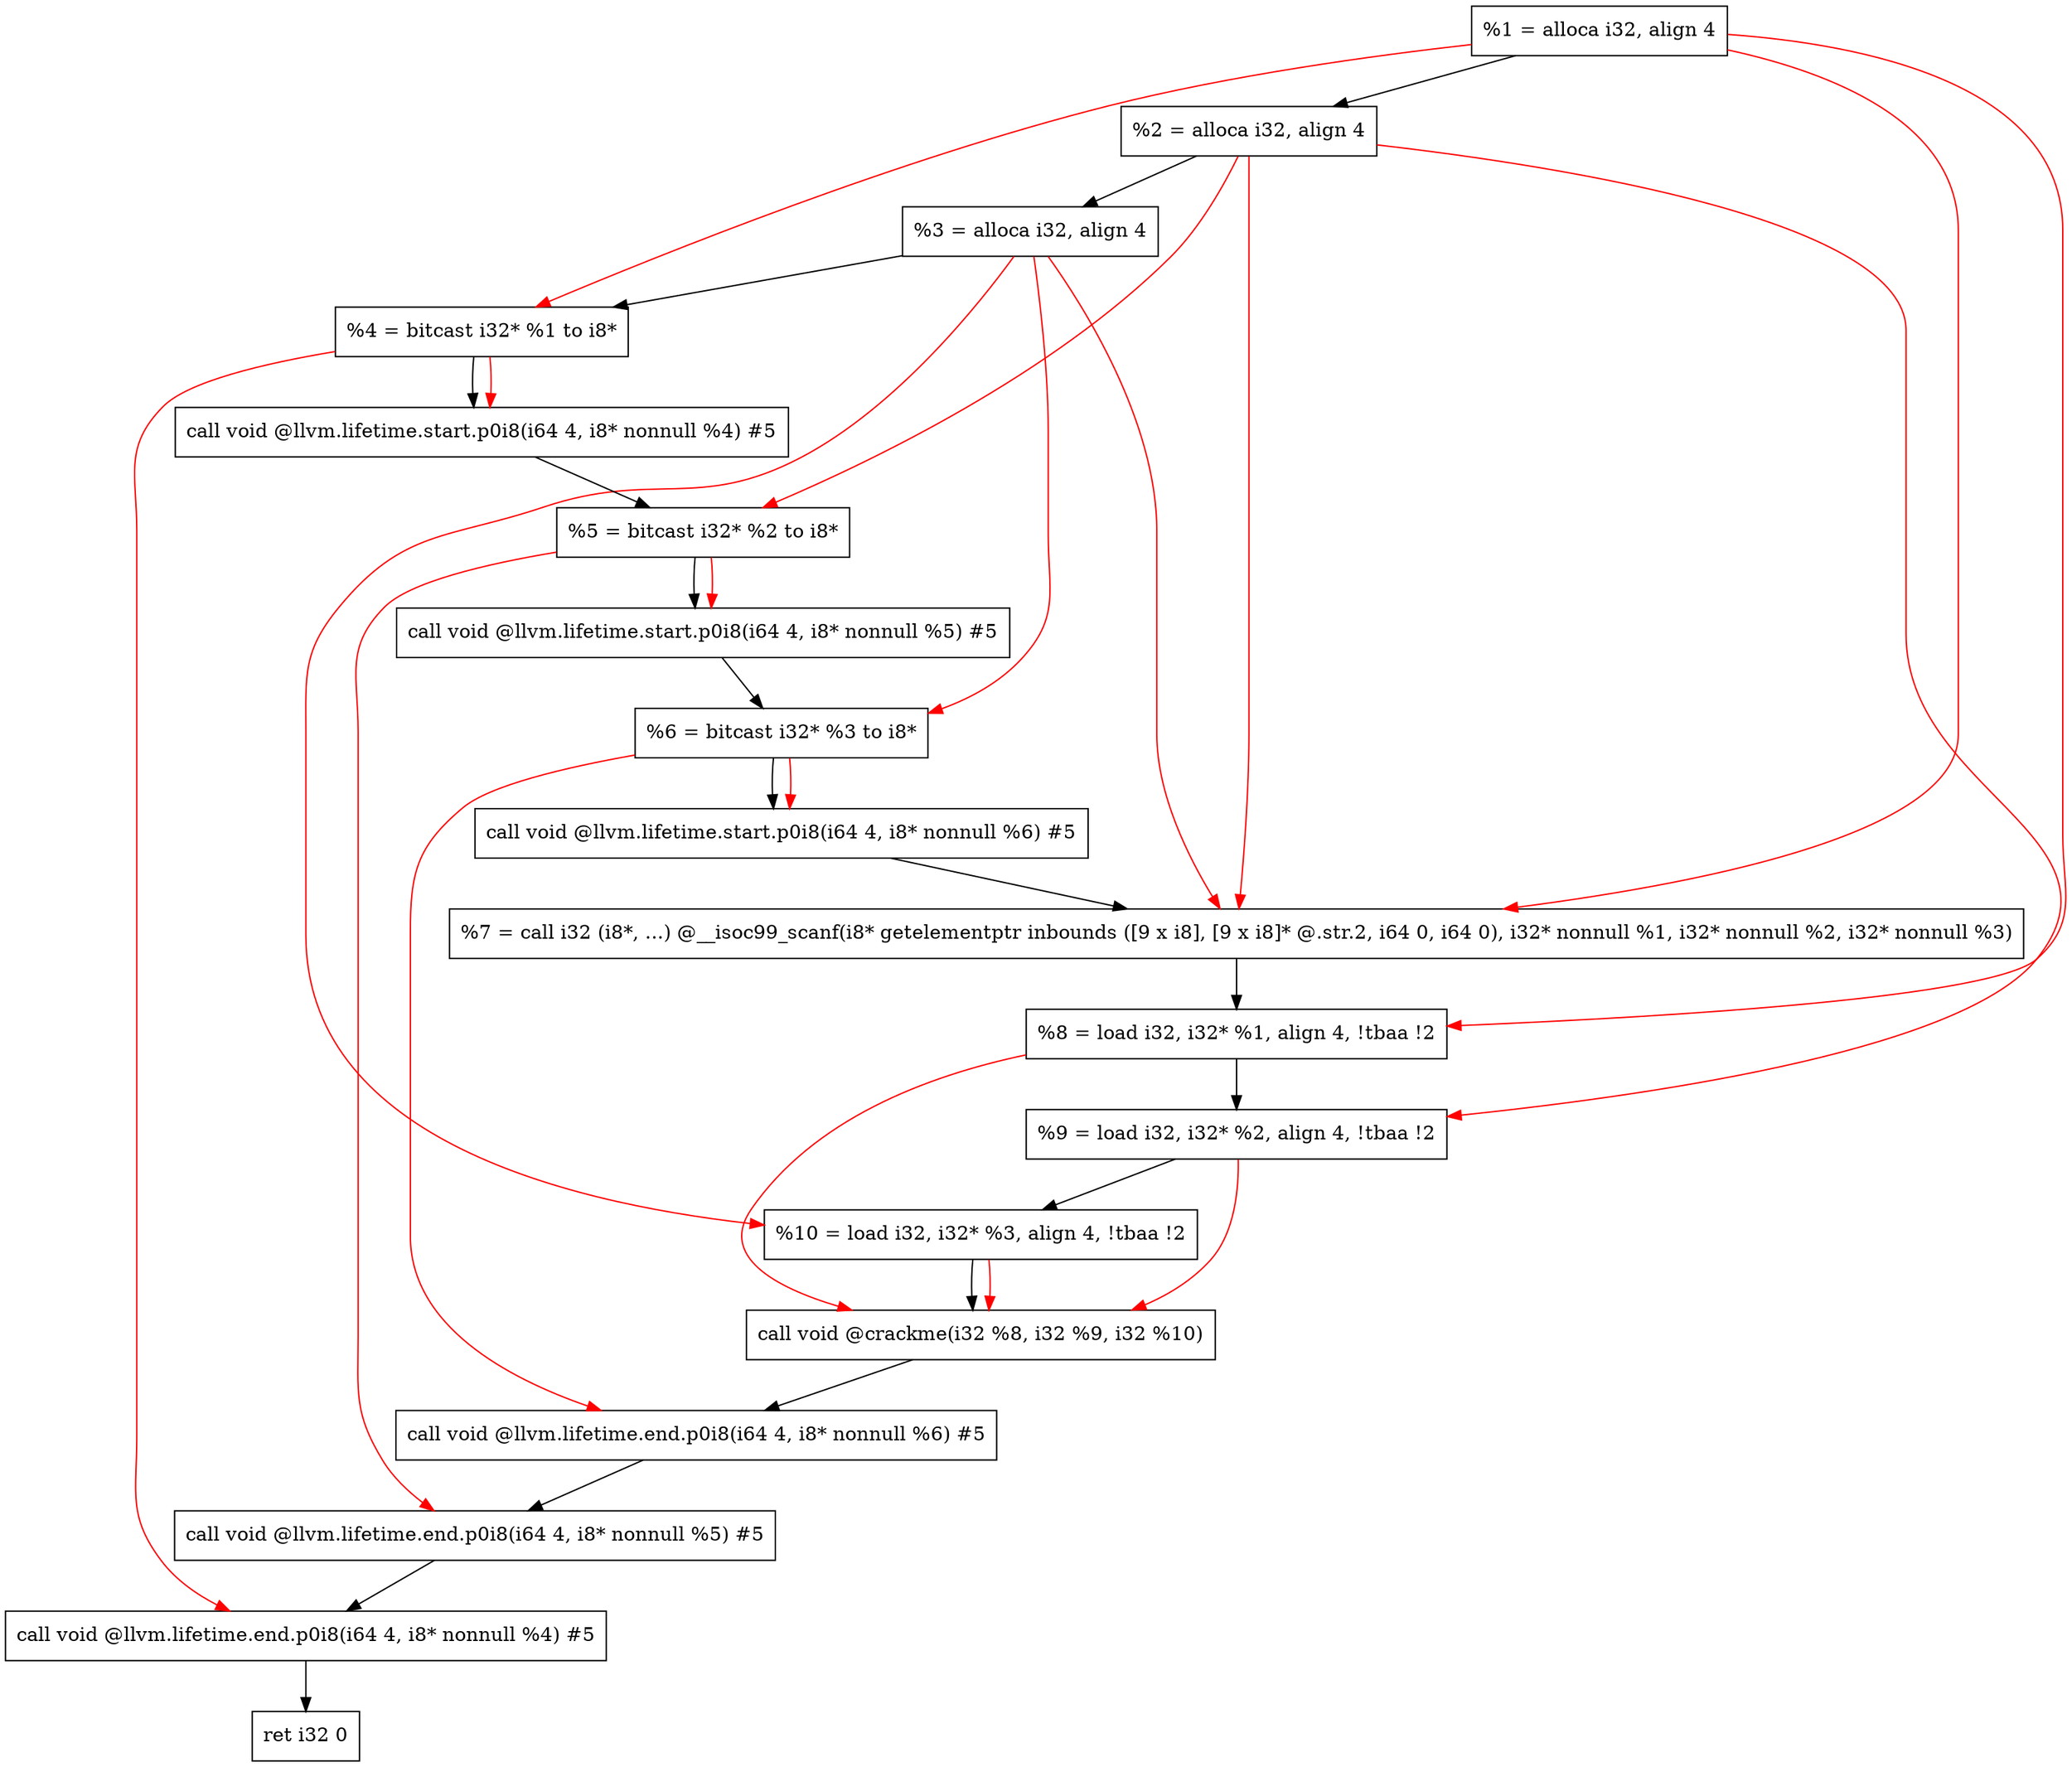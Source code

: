 digraph "DFG for'main' function" {
	Node0x14a6ac8[shape=record, label="  %1 = alloca i32, align 4"];
	Node0x14a6b48[shape=record, label="  %2 = alloca i32, align 4"];
	Node0x14a6bd8[shape=record, label="  %3 = alloca i32, align 4"];
	Node0x14a6c38[shape=record, label="  %4 = bitcast i32* %1 to i8*"];
	Node0x14a70b8[shape=record, label="  call void @llvm.lifetime.start.p0i8(i64 4, i8* nonnull %4) #5"];
	Node0x14a7198[shape=record, label="  %5 = bitcast i32* %2 to i8*"];
	Node0x14a7298[shape=record, label="  call void @llvm.lifetime.start.p0i8(i64 4, i8* nonnull %5) #5"];
	Node0x14a7358[shape=record, label="  %6 = bitcast i32* %3 to i8*"];
	Node0x14a7408[shape=record, label="  call void @llvm.lifetime.start.p0i8(i64 4, i8* nonnull %6) #5"];
	Node0x14a7668[shape=record, label="  %7 = call i32 (i8*, ...) @__isoc99_scanf(i8* getelementptr inbounds ([9 x i8], [9 x i8]* @.str.2, i64 0, i64 0), i32* nonnull %1, i32* nonnull %2, i32* nonnull %3)"];
	Node0x14a7728[shape=record, label="  %8 = load i32, i32* %1, align 4, !tbaa !2"];
	Node0x14a7888[shape=record, label="  %9 = load i32, i32* %2, align 4, !tbaa !2"];
	Node0x14a78e8[shape=record, label="  %10 = load i32, i32* %3, align 4, !tbaa !2"];
	Node0x14ab570[shape=record, label="  call void @crackme(i32 %8, i32 %9, i32 %10)"];
	Node0x14ab778[shape=record, label="  call void @llvm.lifetime.end.p0i8(i64 4, i8* nonnull %6) #5"];
	Node0x14ab8d8[shape=record, label="  call void @llvm.lifetime.end.p0i8(i64 4, i8* nonnull %5) #5"];
	Node0x14ab9e8[shape=record, label="  call void @llvm.lifetime.end.p0i8(i64 4, i8* nonnull %4) #5"];
	Node0x14abaa8[shape=record, label="  ret i32 0"];
	Node0x14a6ac8 -> Node0x14a6b48;
	Node0x14a6b48 -> Node0x14a6bd8;
	Node0x14a6bd8 -> Node0x14a6c38;
	Node0x14a6c38 -> Node0x14a70b8;
	Node0x14a70b8 -> Node0x14a7198;
	Node0x14a7198 -> Node0x14a7298;
	Node0x14a7298 -> Node0x14a7358;
	Node0x14a7358 -> Node0x14a7408;
	Node0x14a7408 -> Node0x14a7668;
	Node0x14a7668 -> Node0x14a7728;
	Node0x14a7728 -> Node0x14a7888;
	Node0x14a7888 -> Node0x14a78e8;
	Node0x14a78e8 -> Node0x14ab570;
	Node0x14ab570 -> Node0x14ab778;
	Node0x14ab778 -> Node0x14ab8d8;
	Node0x14ab8d8 -> Node0x14ab9e8;
	Node0x14ab9e8 -> Node0x14abaa8;
edge [color=red]
	Node0x14a6ac8 -> Node0x14a6c38;
	Node0x14a6c38 -> Node0x14a70b8;
	Node0x14a6b48 -> Node0x14a7198;
	Node0x14a7198 -> Node0x14a7298;
	Node0x14a6bd8 -> Node0x14a7358;
	Node0x14a7358 -> Node0x14a7408;
	Node0x14a6ac8 -> Node0x14a7668;
	Node0x14a6b48 -> Node0x14a7668;
	Node0x14a6bd8 -> Node0x14a7668;
	Node0x14a6ac8 -> Node0x14a7728;
	Node0x14a6b48 -> Node0x14a7888;
	Node0x14a6bd8 -> Node0x14a78e8;
	Node0x14a7728 -> Node0x14ab570;
	Node0x14a7888 -> Node0x14ab570;
	Node0x14a78e8 -> Node0x14ab570;
	Node0x14a7358 -> Node0x14ab778;
	Node0x14a7198 -> Node0x14ab8d8;
	Node0x14a6c38 -> Node0x14ab9e8;
}
